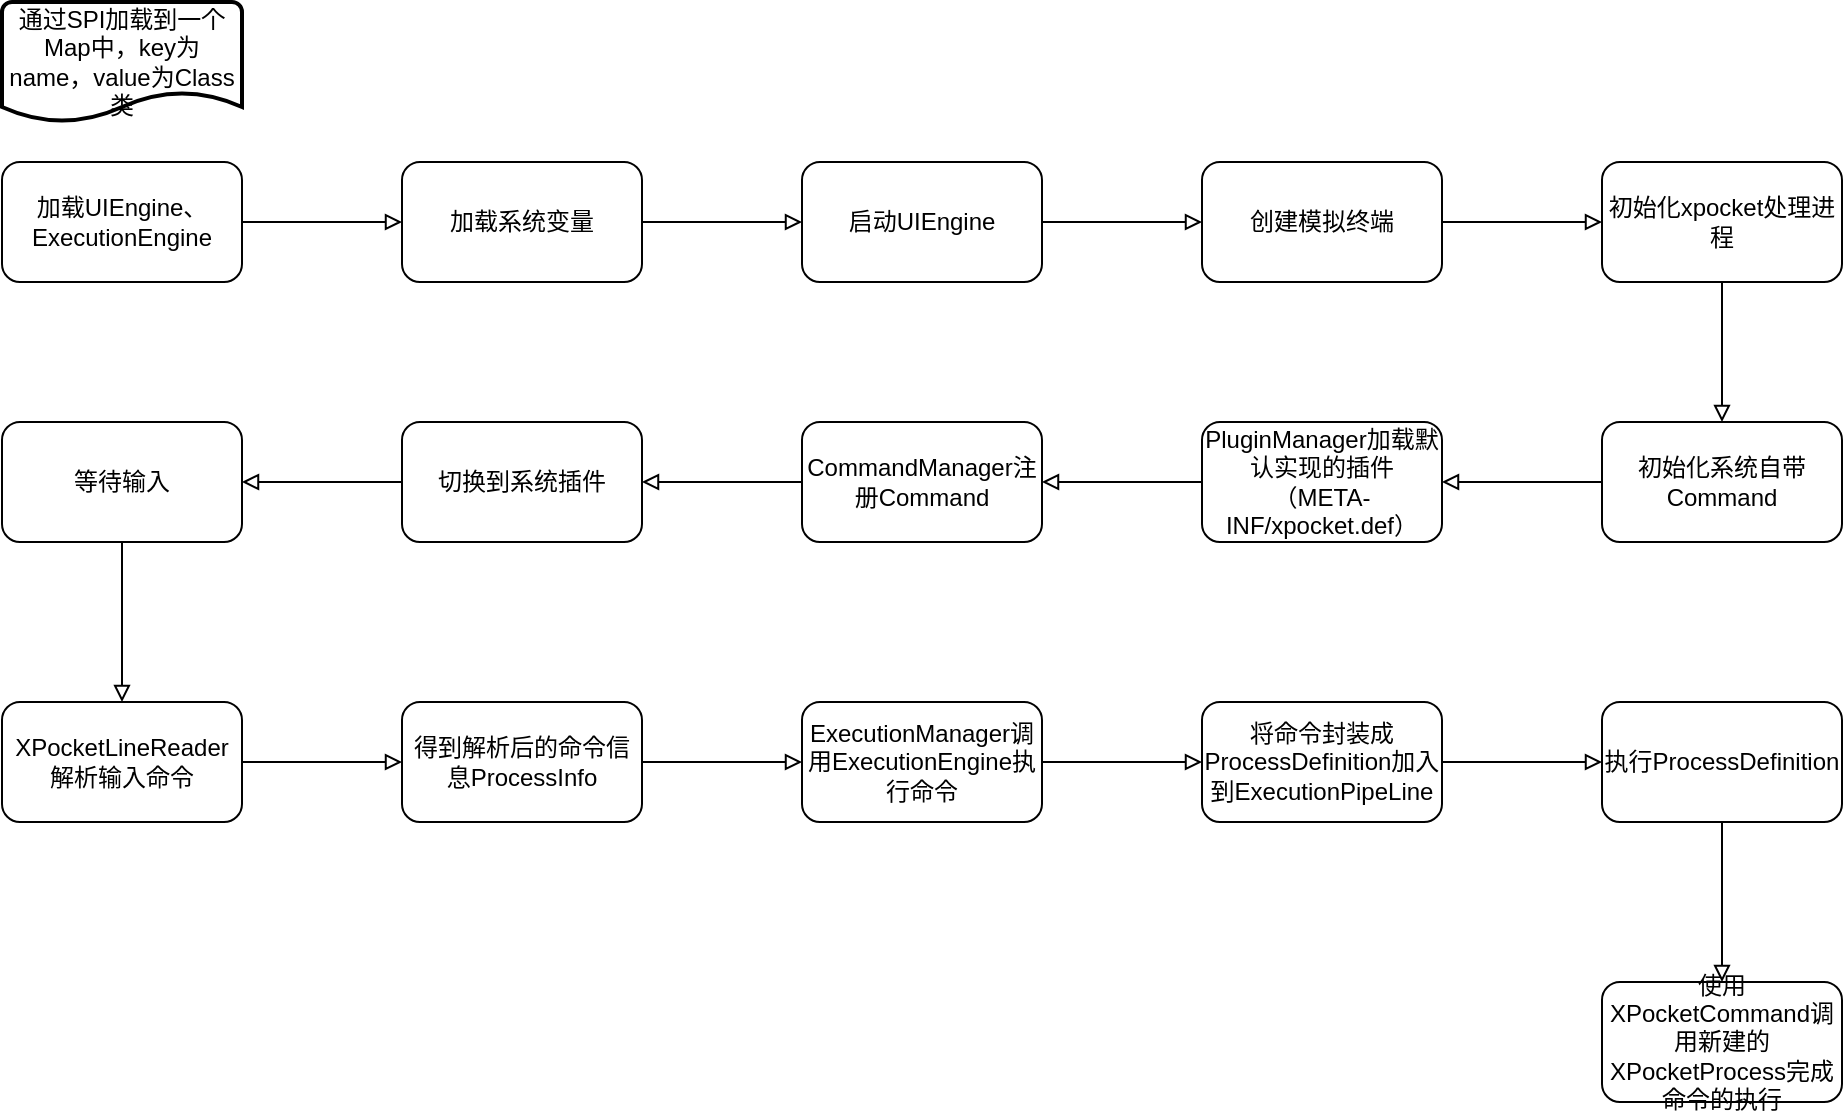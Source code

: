 <mxfile version="14.8.0" type="github">
  <diagram id="C5RBs43oDa-KdzZeNtuy" name="Page-1">
    <mxGraphModel dx="2518" dy="-407" grid="1" gridSize="10" guides="1" tooltips="1" connect="1" arrows="1" fold="1" page="1" pageScale="1" pageWidth="827" pageHeight="1169" math="0" shadow="0">
      <root>
        <mxCell id="WIyWlLk6GJQsqaUBKTNV-0" />
        <mxCell id="WIyWlLk6GJQsqaUBKTNV-1" parent="WIyWlLk6GJQsqaUBKTNV-0" />
        <mxCell id="O1uBg6U0EsxVDJZ8XFNa-21" value="" style="edgeStyle=orthogonalEdgeStyle;rounded=0;orthogonalLoop=1;jettySize=auto;html=1;endArrow=block;endFill=0;" edge="1" parent="WIyWlLk6GJQsqaUBKTNV-1" source="O1uBg6U0EsxVDJZ8XFNa-18" target="O1uBg6U0EsxVDJZ8XFNa-20">
          <mxGeometry relative="1" as="geometry" />
        </mxCell>
        <mxCell id="O1uBg6U0EsxVDJZ8XFNa-18" value="加载UIEngine、ExecutionEngine" style="rounded=1;whiteSpace=wrap;html=1;" vertex="1" parent="WIyWlLk6GJQsqaUBKTNV-1">
          <mxGeometry x="-170" y="1410" width="120" height="60" as="geometry" />
        </mxCell>
        <mxCell id="O1uBg6U0EsxVDJZ8XFNa-19" value="通过SPI加载到一个Map中，key为name，value为Class类" style="strokeWidth=2;html=1;shape=mxgraph.flowchart.document2;whiteSpace=wrap;size=0.25;" vertex="1" parent="WIyWlLk6GJQsqaUBKTNV-1">
          <mxGeometry x="-170" y="1330" width="120" height="60" as="geometry" />
        </mxCell>
        <mxCell id="O1uBg6U0EsxVDJZ8XFNa-23" value="" style="edgeStyle=orthogonalEdgeStyle;rounded=0;orthogonalLoop=1;jettySize=auto;html=1;endArrow=block;endFill=0;" edge="1" parent="WIyWlLk6GJQsqaUBKTNV-1" source="O1uBg6U0EsxVDJZ8XFNa-20" target="O1uBg6U0EsxVDJZ8XFNa-22">
          <mxGeometry relative="1" as="geometry" />
        </mxCell>
        <mxCell id="O1uBg6U0EsxVDJZ8XFNa-20" value="加载系统变量" style="rounded=1;whiteSpace=wrap;html=1;" vertex="1" parent="WIyWlLk6GJQsqaUBKTNV-1">
          <mxGeometry x="30" y="1410" width="120" height="60" as="geometry" />
        </mxCell>
        <mxCell id="O1uBg6U0EsxVDJZ8XFNa-25" value="" style="edgeStyle=orthogonalEdgeStyle;rounded=0;orthogonalLoop=1;jettySize=auto;html=1;endArrow=block;endFill=0;" edge="1" parent="WIyWlLk6GJQsqaUBKTNV-1" source="O1uBg6U0EsxVDJZ8XFNa-22" target="O1uBg6U0EsxVDJZ8XFNa-24">
          <mxGeometry relative="1" as="geometry" />
        </mxCell>
        <mxCell id="O1uBg6U0EsxVDJZ8XFNa-22" value="启动UIEngine" style="whiteSpace=wrap;html=1;rounded=1;" vertex="1" parent="WIyWlLk6GJQsqaUBKTNV-1">
          <mxGeometry x="230" y="1410" width="120" height="60" as="geometry" />
        </mxCell>
        <mxCell id="O1uBg6U0EsxVDJZ8XFNa-27" value="" style="edgeStyle=orthogonalEdgeStyle;rounded=0;orthogonalLoop=1;jettySize=auto;html=1;endArrow=block;endFill=0;" edge="1" parent="WIyWlLk6GJQsqaUBKTNV-1" source="O1uBg6U0EsxVDJZ8XFNa-24" target="O1uBg6U0EsxVDJZ8XFNa-26">
          <mxGeometry relative="1" as="geometry" />
        </mxCell>
        <mxCell id="O1uBg6U0EsxVDJZ8XFNa-24" value="创建模拟终端" style="whiteSpace=wrap;html=1;rounded=1;" vertex="1" parent="WIyWlLk6GJQsqaUBKTNV-1">
          <mxGeometry x="430" y="1410" width="120" height="60" as="geometry" />
        </mxCell>
        <mxCell id="O1uBg6U0EsxVDJZ8XFNa-29" value="" style="edgeStyle=orthogonalEdgeStyle;rounded=0;orthogonalLoop=1;jettySize=auto;html=1;endArrow=block;endFill=0;" edge="1" parent="WIyWlLk6GJQsqaUBKTNV-1" source="O1uBg6U0EsxVDJZ8XFNa-26" target="O1uBg6U0EsxVDJZ8XFNa-28">
          <mxGeometry relative="1" as="geometry" />
        </mxCell>
        <mxCell id="O1uBg6U0EsxVDJZ8XFNa-26" value="初始化xpocket处理进程" style="whiteSpace=wrap;html=1;rounded=1;" vertex="1" parent="WIyWlLk6GJQsqaUBKTNV-1">
          <mxGeometry x="630" y="1410" width="120" height="60" as="geometry" />
        </mxCell>
        <mxCell id="O1uBg6U0EsxVDJZ8XFNa-33" value="" style="edgeStyle=orthogonalEdgeStyle;rounded=0;orthogonalLoop=1;jettySize=auto;html=1;endArrow=block;endFill=0;" edge="1" parent="WIyWlLk6GJQsqaUBKTNV-1" source="O1uBg6U0EsxVDJZ8XFNa-30" target="O1uBg6U0EsxVDJZ8XFNa-32">
          <mxGeometry relative="1" as="geometry" />
        </mxCell>
        <mxCell id="O1uBg6U0EsxVDJZ8XFNa-37" value="" style="edgeStyle=orthogonalEdgeStyle;rounded=0;orthogonalLoop=1;jettySize=auto;html=1;endArrow=block;endFill=0;" edge="1" parent="WIyWlLk6GJQsqaUBKTNV-1" source="O1uBg6U0EsxVDJZ8XFNa-32" target="O1uBg6U0EsxVDJZ8XFNa-36">
          <mxGeometry relative="1" as="geometry" />
        </mxCell>
        <mxCell id="O1uBg6U0EsxVDJZ8XFNa-32" value="CommandManager注册Command" style="whiteSpace=wrap;html=1;rounded=1;" vertex="1" parent="WIyWlLk6GJQsqaUBKTNV-1">
          <mxGeometry x="230" y="1540" width="120" height="60" as="geometry" />
        </mxCell>
        <mxCell id="O1uBg6U0EsxVDJZ8XFNa-39" value="" style="edgeStyle=orthogonalEdgeStyle;rounded=0;orthogonalLoop=1;jettySize=auto;html=1;endArrow=block;endFill=0;" edge="1" parent="WIyWlLk6GJQsqaUBKTNV-1" source="O1uBg6U0EsxVDJZ8XFNa-36" target="O1uBg6U0EsxVDJZ8XFNa-38">
          <mxGeometry relative="1" as="geometry" />
        </mxCell>
        <mxCell id="O1uBg6U0EsxVDJZ8XFNa-36" value="切换到系统插件" style="whiteSpace=wrap;html=1;rounded=1;" vertex="1" parent="WIyWlLk6GJQsqaUBKTNV-1">
          <mxGeometry x="30" y="1540" width="120" height="60" as="geometry" />
        </mxCell>
        <mxCell id="O1uBg6U0EsxVDJZ8XFNa-46" value="" style="edgeStyle=orthogonalEdgeStyle;rounded=0;orthogonalLoop=1;jettySize=auto;html=1;endArrow=block;endFill=0;" edge="1" parent="WIyWlLk6GJQsqaUBKTNV-1" source="O1uBg6U0EsxVDJZ8XFNa-38" target="O1uBg6U0EsxVDJZ8XFNa-45">
          <mxGeometry relative="1" as="geometry" />
        </mxCell>
        <mxCell id="O1uBg6U0EsxVDJZ8XFNa-38" value="等待输入" style="whiteSpace=wrap;html=1;rounded=1;" vertex="1" parent="WIyWlLk6GJQsqaUBKTNV-1">
          <mxGeometry x="-170" y="1540" width="120" height="60" as="geometry" />
        </mxCell>
        <mxCell id="O1uBg6U0EsxVDJZ8XFNa-28" value="初始化系统自带Command" style="whiteSpace=wrap;html=1;rounded=1;" vertex="1" parent="WIyWlLk6GJQsqaUBKTNV-1">
          <mxGeometry x="630" y="1540" width="120" height="60" as="geometry" />
        </mxCell>
        <mxCell id="O1uBg6U0EsxVDJZ8XFNa-30" value="PluginManager加载默认实现的插件（META-INF/xpocket.def）" style="whiteSpace=wrap;html=1;rounded=1;" vertex="1" parent="WIyWlLk6GJQsqaUBKTNV-1">
          <mxGeometry x="430" y="1540" width="120" height="60" as="geometry" />
        </mxCell>
        <mxCell id="O1uBg6U0EsxVDJZ8XFNa-31" value="" style="edgeStyle=orthogonalEdgeStyle;rounded=0;orthogonalLoop=1;jettySize=auto;html=1;endArrow=block;endFill=0;" edge="1" parent="WIyWlLk6GJQsqaUBKTNV-1" source="O1uBg6U0EsxVDJZ8XFNa-28" target="O1uBg6U0EsxVDJZ8XFNa-30">
          <mxGeometry x="430" y="1540" as="geometry" />
        </mxCell>
        <mxCell id="O1uBg6U0EsxVDJZ8XFNa-48" value="" style="edgeStyle=orthogonalEdgeStyle;rounded=0;orthogonalLoop=1;jettySize=auto;html=1;endArrow=block;endFill=0;" edge="1" parent="WIyWlLk6GJQsqaUBKTNV-1" source="O1uBg6U0EsxVDJZ8XFNa-45" target="O1uBg6U0EsxVDJZ8XFNa-47">
          <mxGeometry relative="1" as="geometry" />
        </mxCell>
        <mxCell id="O1uBg6U0EsxVDJZ8XFNa-45" value="XPocketLineReader解析输入命令" style="whiteSpace=wrap;html=1;rounded=1;" vertex="1" parent="WIyWlLk6GJQsqaUBKTNV-1">
          <mxGeometry x="-170" y="1680" width="120" height="60" as="geometry" />
        </mxCell>
        <mxCell id="O1uBg6U0EsxVDJZ8XFNa-50" value="" style="edgeStyle=orthogonalEdgeStyle;rounded=0;orthogonalLoop=1;jettySize=auto;html=1;endArrow=block;endFill=0;" edge="1" parent="WIyWlLk6GJQsqaUBKTNV-1" source="O1uBg6U0EsxVDJZ8XFNa-47" target="O1uBg6U0EsxVDJZ8XFNa-49">
          <mxGeometry relative="1" as="geometry" />
        </mxCell>
        <mxCell id="O1uBg6U0EsxVDJZ8XFNa-47" value="得到解析后的命令信息ProcessInfo" style="whiteSpace=wrap;html=1;rounded=1;" vertex="1" parent="WIyWlLk6GJQsqaUBKTNV-1">
          <mxGeometry x="30" y="1680" width="120" height="60" as="geometry" />
        </mxCell>
        <mxCell id="O1uBg6U0EsxVDJZ8XFNa-52" value="" style="edgeStyle=orthogonalEdgeStyle;rounded=0;orthogonalLoop=1;jettySize=auto;html=1;endArrow=block;endFill=0;" edge="1" parent="WIyWlLk6GJQsqaUBKTNV-1" source="O1uBg6U0EsxVDJZ8XFNa-49" target="O1uBg6U0EsxVDJZ8XFNa-51">
          <mxGeometry relative="1" as="geometry" />
        </mxCell>
        <mxCell id="O1uBg6U0EsxVDJZ8XFNa-49" value="ExecutionManager调用ExecutionEngine执行命令" style="whiteSpace=wrap;html=1;rounded=1;" vertex="1" parent="WIyWlLk6GJQsqaUBKTNV-1">
          <mxGeometry x="230" y="1680" width="120" height="60" as="geometry" />
        </mxCell>
        <mxCell id="O1uBg6U0EsxVDJZ8XFNa-54" value="" style="edgeStyle=orthogonalEdgeStyle;rounded=0;orthogonalLoop=1;jettySize=auto;html=1;endArrow=block;endFill=0;" edge="1" parent="WIyWlLk6GJQsqaUBKTNV-1" source="O1uBg6U0EsxVDJZ8XFNa-51" target="O1uBg6U0EsxVDJZ8XFNa-53">
          <mxGeometry relative="1" as="geometry" />
        </mxCell>
        <mxCell id="O1uBg6U0EsxVDJZ8XFNa-51" value="将命令封装成ProcessDefinition加入到ExecutionPipeLine" style="whiteSpace=wrap;html=1;rounded=1;" vertex="1" parent="WIyWlLk6GJQsqaUBKTNV-1">
          <mxGeometry x="430" y="1680" width="120" height="60" as="geometry" />
        </mxCell>
        <mxCell id="O1uBg6U0EsxVDJZ8XFNa-56" value="" style="edgeStyle=orthogonalEdgeStyle;rounded=0;orthogonalLoop=1;jettySize=auto;html=1;endArrow=block;endFill=0;" edge="1" parent="WIyWlLk6GJQsqaUBKTNV-1" source="O1uBg6U0EsxVDJZ8XFNa-53" target="O1uBg6U0EsxVDJZ8XFNa-55">
          <mxGeometry relative="1" as="geometry" />
        </mxCell>
        <mxCell id="O1uBg6U0EsxVDJZ8XFNa-53" value="执行ProcessDefinition" style="whiteSpace=wrap;html=1;rounded=1;" vertex="1" parent="WIyWlLk6GJQsqaUBKTNV-1">
          <mxGeometry x="630" y="1680" width="120" height="60" as="geometry" />
        </mxCell>
        <mxCell id="O1uBg6U0EsxVDJZ8XFNa-55" value="使用XPocketCommand调用新建的XPocketProcess完成命令的执行" style="whiteSpace=wrap;html=1;rounded=1;" vertex="1" parent="WIyWlLk6GJQsqaUBKTNV-1">
          <mxGeometry x="630" y="1820" width="120" height="60" as="geometry" />
        </mxCell>
      </root>
    </mxGraphModel>
  </diagram>
</mxfile>
